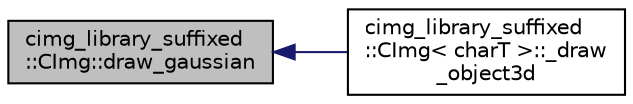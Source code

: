 digraph "cimg_library_suffixed::CImg::draw_gaussian"
{
  edge [fontname="Helvetica",fontsize="10",labelfontname="Helvetica",labelfontsize="10"];
  node [fontname="Helvetica",fontsize="10",shape=record];
  rankdir="LR";
  Node963 [label="cimg_library_suffixed\l::CImg::draw_gaussian",height=0.2,width=0.4,color="black", fillcolor="grey75", style="filled", fontcolor="black"];
  Node963 -> Node964 [dir="back",color="midnightblue",fontsize="10",style="solid",fontname="Helvetica"];
  Node964 [label="cimg_library_suffixed\l::CImg\< charT \>::_draw\l_object3d",height=0.2,width=0.4,color="black", fillcolor="white", style="filled",URL="$structcimg__library__suffixed_1_1_c_img.html#a6dba86c8049ae141ffc9936b2eaf5c5c"];
}
